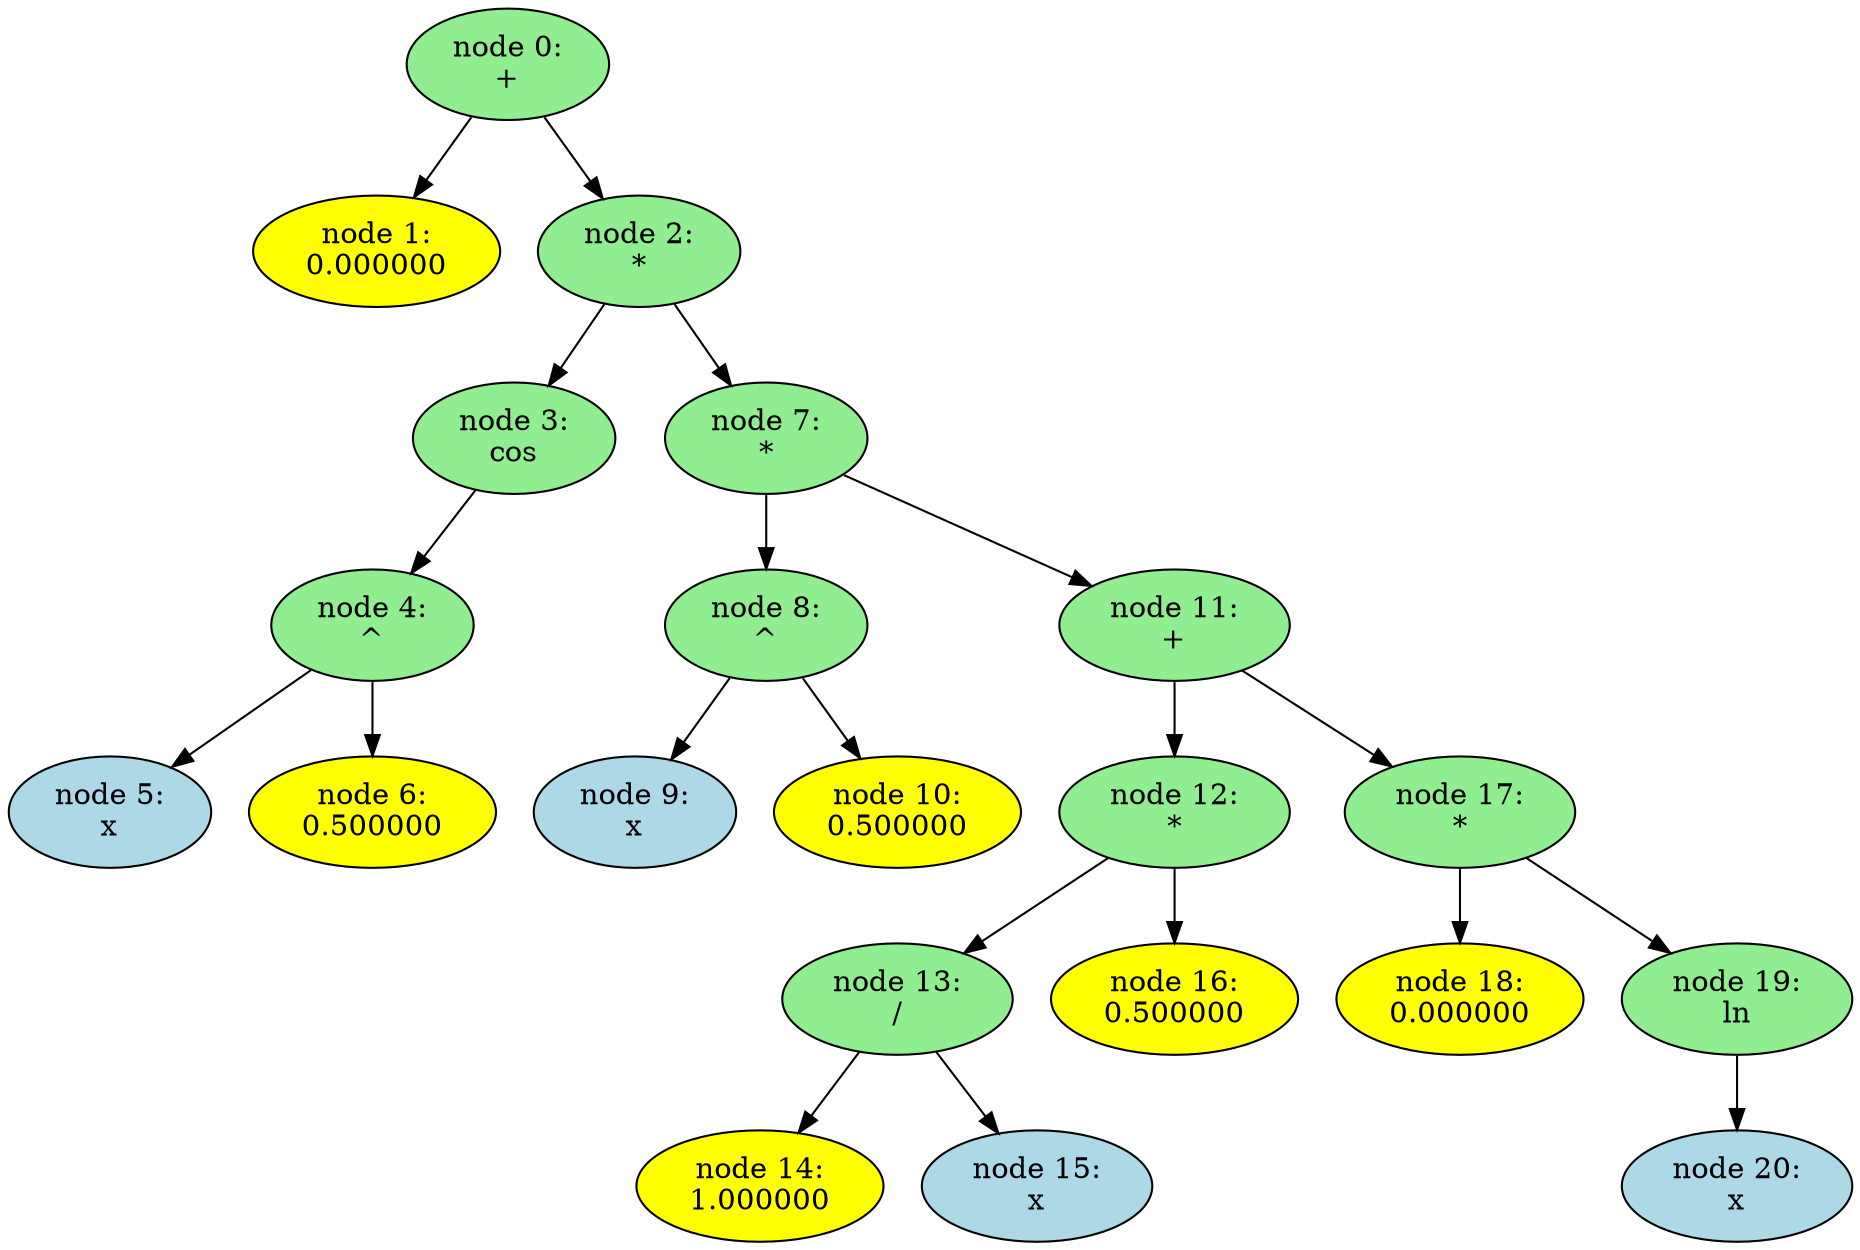 digraph "output_files/diff_graph3" {
"node 0:
+";
	"node 0:
+"[style="filled",fillcolor="lightgreen"]
	"node 0:
+"->"node 1:
0.000000";
	"node 1:
0.000000"[style="filled",fillcolor="yellow"]
	"node 0:
+"->"node 2:
*";
	"node 2:
*"[style="filled",fillcolor="lightgreen"]
	"node 2:
*"->"node 3:
cos";
	"node 3:
cos"[style="filled",fillcolor="lightgreen"]
	"node 3:
cos"->"node 4:
^";
	"node 4:
^"[style="filled",fillcolor="lightgreen"]
	"node 4:
^"->"node 5:
x";
	"node 5:
x"[style="filled",fillcolor="lightblue"]
	"node 4:
^"->"node 6:
0.500000";
	"node 6:
0.500000"[style="filled",fillcolor="yellow"]
	"node 2:
*"->"node 7:
*";
	"node 7:
*"[style="filled",fillcolor="lightgreen"]
	"node 7:
*"->"node 8:
^";
	"node 8:
^"[style="filled",fillcolor="lightgreen"]
	"node 8:
^"->"node 9:
x";
	"node 9:
x"[style="filled",fillcolor="lightblue"]
	"node 8:
^"->"node 10:
0.500000";
	"node 10:
0.500000"[style="filled",fillcolor="yellow"]
	"node 7:
*"->"node 11:
+";
	"node 11:
+"[style="filled",fillcolor="lightgreen"]
	"node 11:
+"->"node 12:
*";
	"node 12:
*"[style="filled",fillcolor="lightgreen"]
	"node 12:
*"->"node 13:
/";
	"node 13:
/"[style="filled",fillcolor="lightgreen"]
	"node 13:
/"->"node 14:
1.000000";
	"node 14:
1.000000"[style="filled",fillcolor="yellow"]
	"node 13:
/"->"node 15:
x";
	"node 15:
x"[style="filled",fillcolor="lightblue"]
	"node 12:
*"->"node 16:
0.500000";
	"node 16:
0.500000"[style="filled",fillcolor="yellow"]
	"node 11:
+"->"node 17:
*";
	"node 17:
*"[style="filled",fillcolor="lightgreen"]
	"node 17:
*"->"node 18:
0.000000";
	"node 18:
0.000000"[style="filled",fillcolor="yellow"]
	"node 17:
*"->"node 19:
ln";
	"node 19:
ln"[style="filled",fillcolor="lightgreen"]
	"node 19:
ln"->"node 20:
x";
	"node 20:
x"[style="filled",fillcolor="lightblue"]
}

